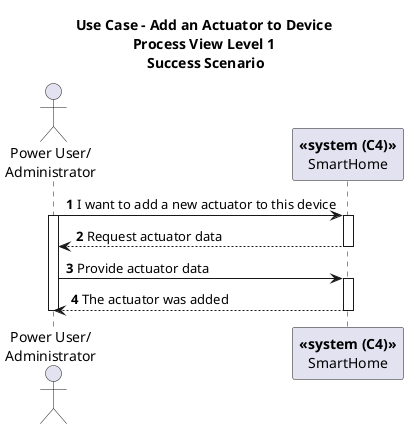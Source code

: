 @startuml

title Use Case - Add an Actuator to Device\nProcess View Level 1\n Success Scenario
autonumber

actor "Power User/\nAdministrator" as A
participant "**<<system (C4)>>**\nSmartHome" as AH


A -> AH : I want to add a new actuator to this device
activate A
activate AH
AH --> A : Request actuator data
deactivate AH
A -> AH : Provide actuator data
activate AH
AH --> A : The actuator was added
deactivate AH
deactivate A

@enduml
